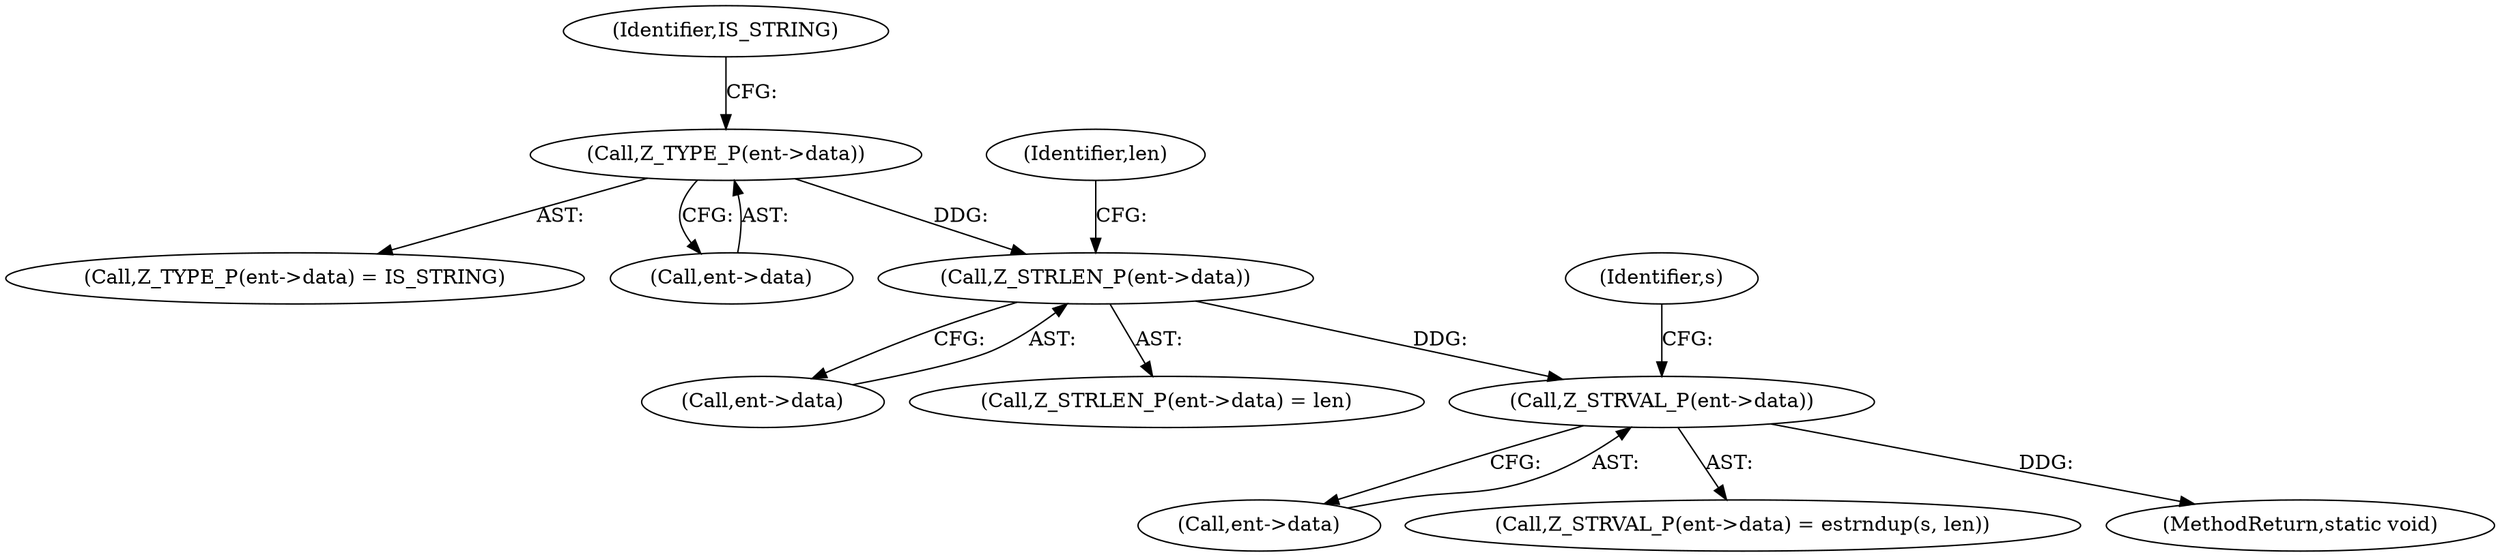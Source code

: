 digraph "0_php-src_426aeb2808955ee3d3f52e0cfb102834cdb836a5?w=1@pointer" {
"1000301" [label="(Call,Z_STRVAL_P(ent->data))"];
"1000295" [label="(Call,Z_STRLEN_P(ent->data))"];
"1000289" [label="(Call,Z_TYPE_P(ent->data))"];
"1000288" [label="(Call,Z_TYPE_P(ent->data) = IS_STRING)"];
"1000302" [label="(Call,ent->data)"];
"1000289" [label="(Call,Z_TYPE_P(ent->data))"];
"1000300" [label="(Call,Z_STRVAL_P(ent->data) = estrndup(s, len))"];
"1000293" [label="(Identifier,IS_STRING)"];
"1000477" [label="(MethodReturn,static void)"];
"1000296" [label="(Call,ent->data)"];
"1000290" [label="(Call,ent->data)"];
"1000295" [label="(Call,Z_STRLEN_P(ent->data))"];
"1000301" [label="(Call,Z_STRVAL_P(ent->data))"];
"1000294" [label="(Call,Z_STRLEN_P(ent->data) = len)"];
"1000306" [label="(Identifier,s)"];
"1000299" [label="(Identifier,len)"];
"1000301" -> "1000300"  [label="AST: "];
"1000301" -> "1000302"  [label="CFG: "];
"1000302" -> "1000301"  [label="AST: "];
"1000306" -> "1000301"  [label="CFG: "];
"1000301" -> "1000477"  [label="DDG: "];
"1000295" -> "1000301"  [label="DDG: "];
"1000295" -> "1000294"  [label="AST: "];
"1000295" -> "1000296"  [label="CFG: "];
"1000296" -> "1000295"  [label="AST: "];
"1000299" -> "1000295"  [label="CFG: "];
"1000289" -> "1000295"  [label="DDG: "];
"1000289" -> "1000288"  [label="AST: "];
"1000289" -> "1000290"  [label="CFG: "];
"1000290" -> "1000289"  [label="AST: "];
"1000293" -> "1000289"  [label="CFG: "];
}
